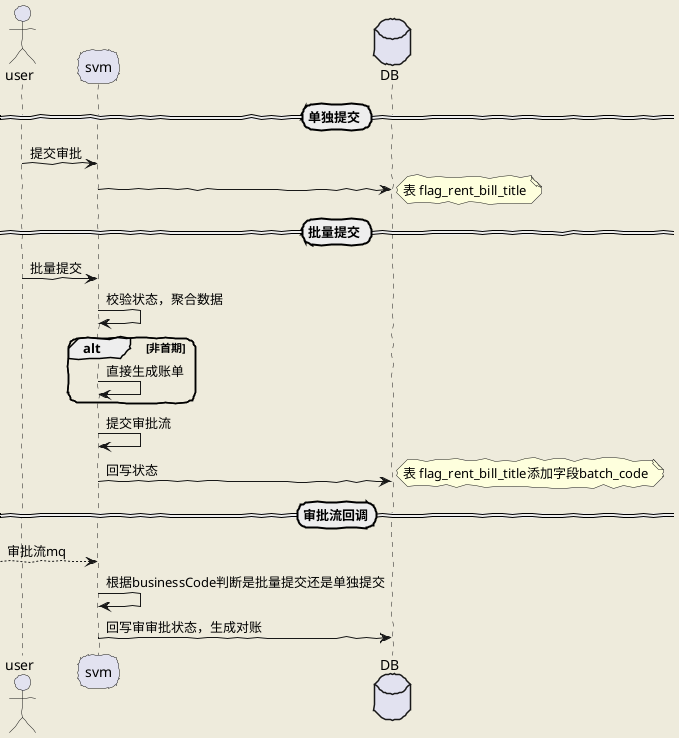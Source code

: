 
@startuml
skinparam handwritten true
skinparam roundcorner 20
skinparam backgroundColor #EEEBDC


actor user
participant svm
database DB

== 单独提交 ==
user -> svm: 提交审批
svm -> DB
note right:表 flag_rent_bill_title
== 批量提交 ==
user -> svm: 批量提交
svm->svm:校验状态，聚合数据
alt 非首期
svm->svm:直接生成账单
end
svm->svm:提交审批流
svm -> DB: 回写状态
note right:表 flag_rent_bill_title添加字段batch_code
== 审批流回调==
-->svm:审批流mq
svm->svm:根据businessCode判断是批量提交还是单独提交
svm->DB:回写审审批状态，生成对账
@enduml